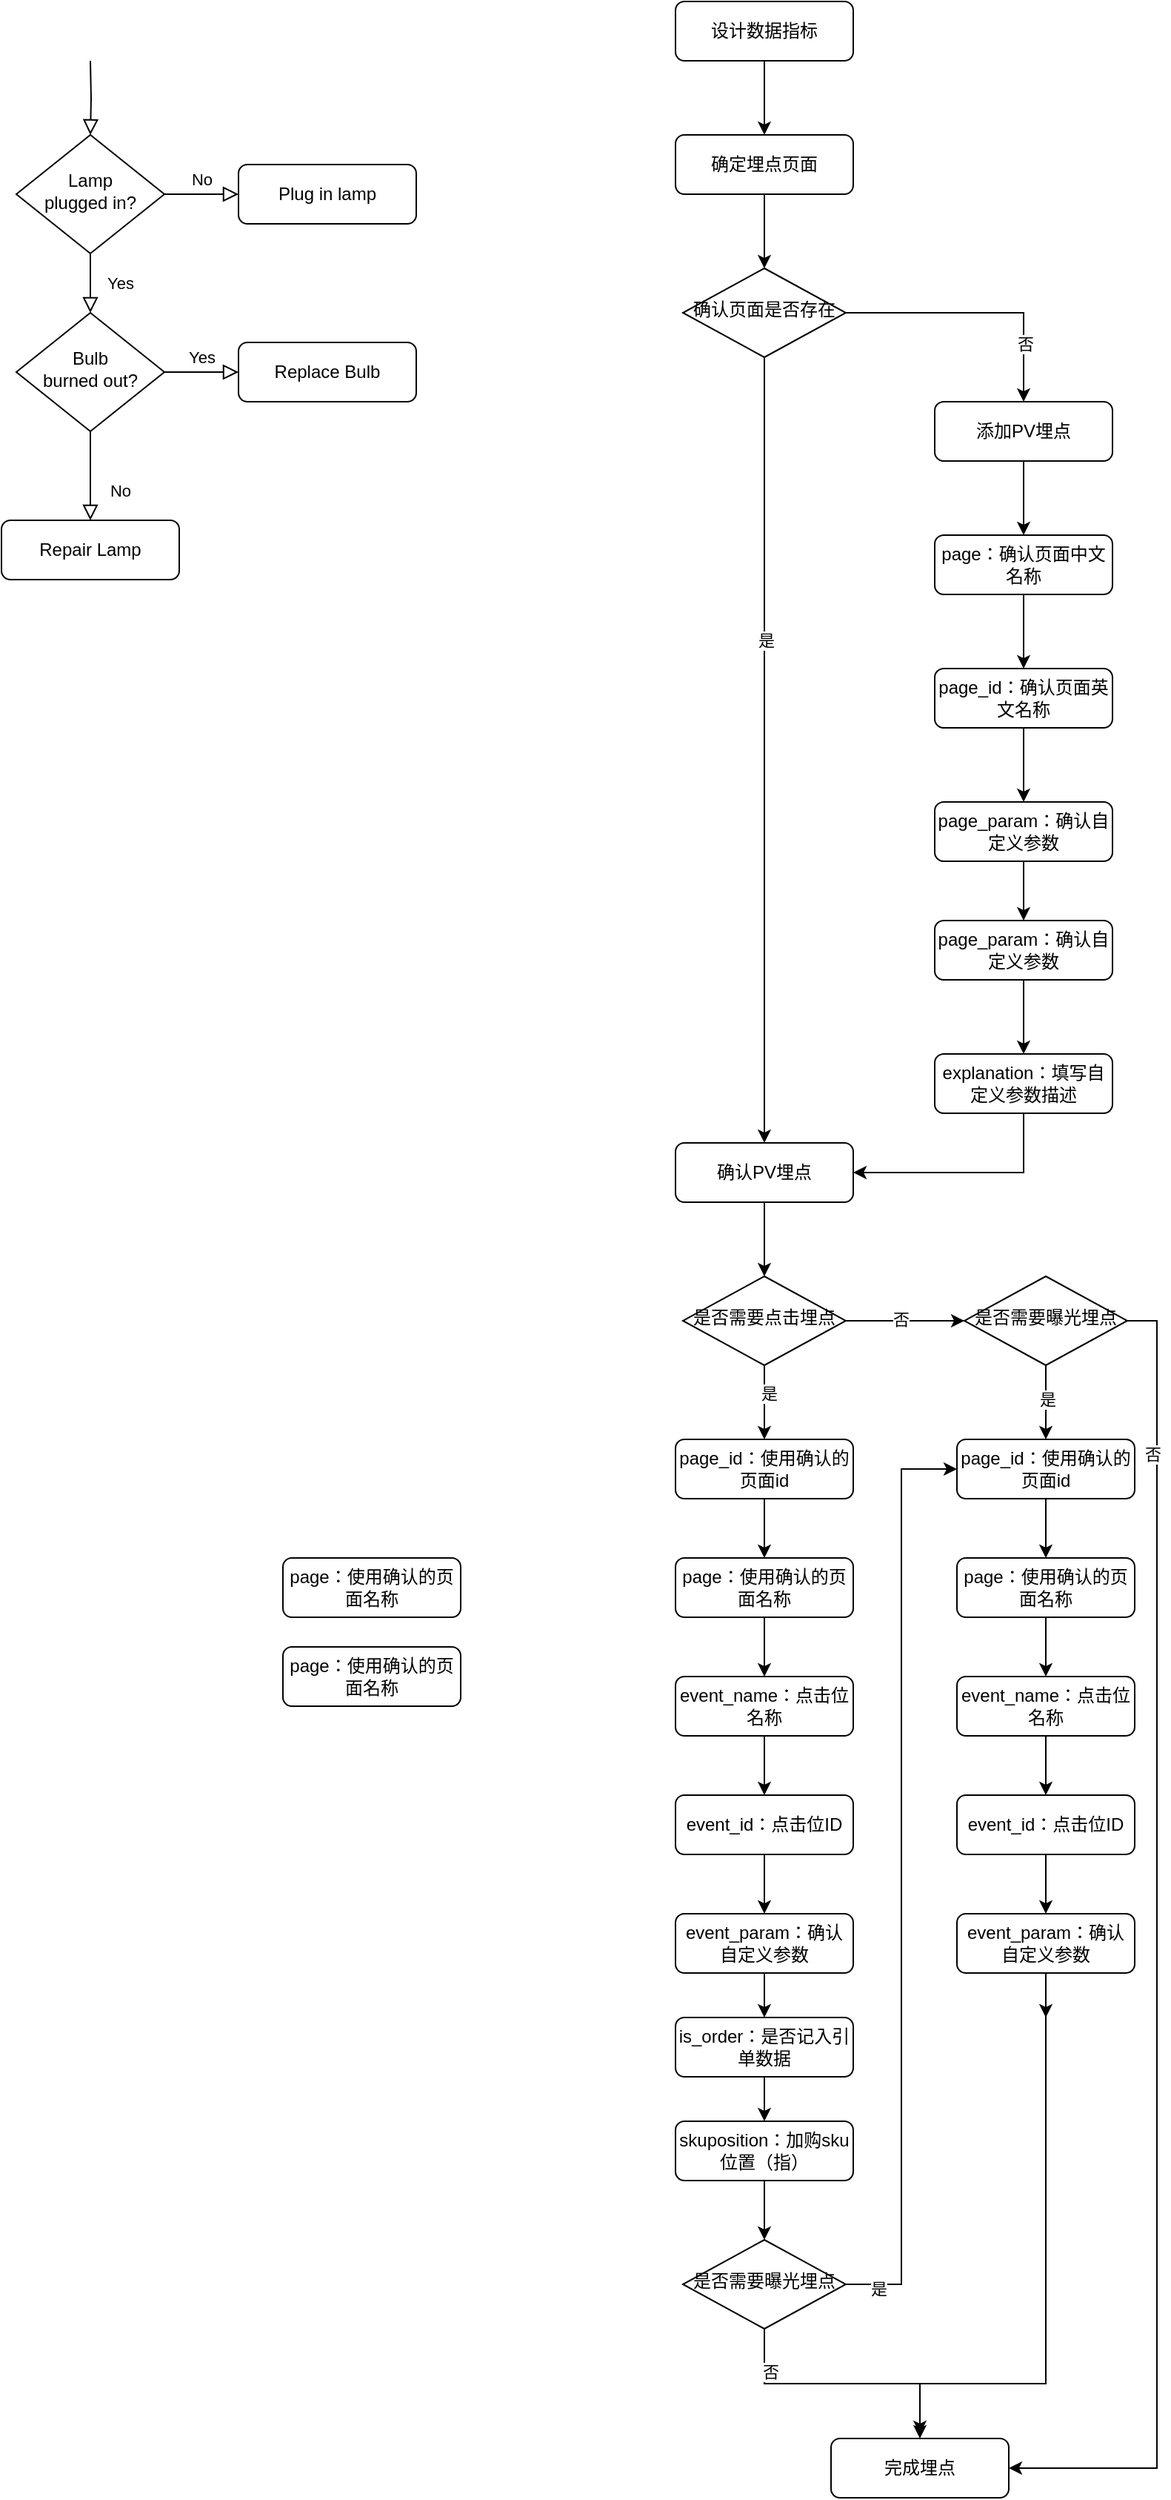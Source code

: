 <mxfile version="15.4.0" type="github">
  <diagram id="C5RBs43oDa-KdzZeNtuy" name="Page-1">
    <mxGraphModel dx="2066" dy="1154" grid="1" gridSize="10" guides="1" tooltips="1" connect="1" arrows="1" fold="1" page="1" pageScale="1" pageWidth="827" pageHeight="1169" math="0" shadow="0">
      <root>
        <mxCell id="WIyWlLk6GJQsqaUBKTNV-0" />
        <mxCell id="WIyWlLk6GJQsqaUBKTNV-1" parent="WIyWlLk6GJQsqaUBKTNV-0" />
        <mxCell id="WIyWlLk6GJQsqaUBKTNV-2" value="" style="rounded=0;html=1;jettySize=auto;orthogonalLoop=1;fontSize=11;endArrow=block;endFill=0;endSize=8;strokeWidth=1;shadow=0;labelBackgroundColor=none;edgeStyle=orthogonalEdgeStyle;" parent="WIyWlLk6GJQsqaUBKTNV-1" target="WIyWlLk6GJQsqaUBKTNV-6" edge="1">
          <mxGeometry relative="1" as="geometry">
            <mxPoint x="360" y="110" as="sourcePoint" />
          </mxGeometry>
        </mxCell>
        <mxCell id="WIyWlLk6GJQsqaUBKTNV-4" value="Yes" style="rounded=0;html=1;jettySize=auto;orthogonalLoop=1;fontSize=11;endArrow=block;endFill=0;endSize=8;strokeWidth=1;shadow=0;labelBackgroundColor=none;edgeStyle=orthogonalEdgeStyle;" parent="WIyWlLk6GJQsqaUBKTNV-1" source="WIyWlLk6GJQsqaUBKTNV-6" target="WIyWlLk6GJQsqaUBKTNV-10" edge="1">
          <mxGeometry y="20" relative="1" as="geometry">
            <mxPoint as="offset" />
          </mxGeometry>
        </mxCell>
        <mxCell id="WIyWlLk6GJQsqaUBKTNV-5" value="No" style="edgeStyle=orthogonalEdgeStyle;rounded=0;html=1;jettySize=auto;orthogonalLoop=1;fontSize=11;endArrow=block;endFill=0;endSize=8;strokeWidth=1;shadow=0;labelBackgroundColor=none;" parent="WIyWlLk6GJQsqaUBKTNV-1" source="WIyWlLk6GJQsqaUBKTNV-6" target="WIyWlLk6GJQsqaUBKTNV-7" edge="1">
          <mxGeometry y="10" relative="1" as="geometry">
            <mxPoint as="offset" />
          </mxGeometry>
        </mxCell>
        <mxCell id="WIyWlLk6GJQsqaUBKTNV-6" value="Lamp&lt;br&gt;plugged in?" style="rhombus;whiteSpace=wrap;html=1;shadow=0;fontFamily=Helvetica;fontSize=12;align=center;strokeWidth=1;spacing=6;spacingTop=-4;" parent="WIyWlLk6GJQsqaUBKTNV-1" vertex="1">
          <mxGeometry x="310" y="160" width="100" height="80" as="geometry" />
        </mxCell>
        <mxCell id="WIyWlLk6GJQsqaUBKTNV-7" value="Plug in lamp" style="rounded=1;whiteSpace=wrap;html=1;fontSize=12;glass=0;strokeWidth=1;shadow=0;" parent="WIyWlLk6GJQsqaUBKTNV-1" vertex="1">
          <mxGeometry x="460" y="180" width="120" height="40" as="geometry" />
        </mxCell>
        <mxCell id="WIyWlLk6GJQsqaUBKTNV-8" value="No" style="rounded=0;html=1;jettySize=auto;orthogonalLoop=1;fontSize=11;endArrow=block;endFill=0;endSize=8;strokeWidth=1;shadow=0;labelBackgroundColor=none;edgeStyle=orthogonalEdgeStyle;" parent="WIyWlLk6GJQsqaUBKTNV-1" source="WIyWlLk6GJQsqaUBKTNV-10" target="WIyWlLk6GJQsqaUBKTNV-11" edge="1">
          <mxGeometry x="0.333" y="20" relative="1" as="geometry">
            <mxPoint as="offset" />
          </mxGeometry>
        </mxCell>
        <mxCell id="WIyWlLk6GJQsqaUBKTNV-9" value="Yes" style="edgeStyle=orthogonalEdgeStyle;rounded=0;html=1;jettySize=auto;orthogonalLoop=1;fontSize=11;endArrow=block;endFill=0;endSize=8;strokeWidth=1;shadow=0;labelBackgroundColor=none;" parent="WIyWlLk6GJQsqaUBKTNV-1" source="WIyWlLk6GJQsqaUBKTNV-10" target="WIyWlLk6GJQsqaUBKTNV-12" edge="1">
          <mxGeometry y="10" relative="1" as="geometry">
            <mxPoint as="offset" />
          </mxGeometry>
        </mxCell>
        <mxCell id="WIyWlLk6GJQsqaUBKTNV-10" value="Bulb&lt;br&gt;burned out?" style="rhombus;whiteSpace=wrap;html=1;shadow=0;fontFamily=Helvetica;fontSize=12;align=center;strokeWidth=1;spacing=6;spacingTop=-4;" parent="WIyWlLk6GJQsqaUBKTNV-1" vertex="1">
          <mxGeometry x="310" y="280" width="100" height="80" as="geometry" />
        </mxCell>
        <mxCell id="WIyWlLk6GJQsqaUBKTNV-11" value="Repair Lamp" style="rounded=1;whiteSpace=wrap;html=1;fontSize=12;glass=0;strokeWidth=1;shadow=0;" parent="WIyWlLk6GJQsqaUBKTNV-1" vertex="1">
          <mxGeometry x="300" y="420" width="120" height="40" as="geometry" />
        </mxCell>
        <mxCell id="WIyWlLk6GJQsqaUBKTNV-12" value="Replace Bulb" style="rounded=1;whiteSpace=wrap;html=1;fontSize=12;glass=0;strokeWidth=1;shadow=0;" parent="WIyWlLk6GJQsqaUBKTNV-1" vertex="1">
          <mxGeometry x="460" y="300" width="120" height="40" as="geometry" />
        </mxCell>
        <mxCell id="Ehcnpz0QYgViYkUAv1cR-3" value="" style="edgeStyle=orthogonalEdgeStyle;rounded=0;orthogonalLoop=1;jettySize=auto;html=1;" edge="1" parent="WIyWlLk6GJQsqaUBKTNV-1" source="Ehcnpz0QYgViYkUAv1cR-0" target="Ehcnpz0QYgViYkUAv1cR-1">
          <mxGeometry relative="1" as="geometry" />
        </mxCell>
        <mxCell id="Ehcnpz0QYgViYkUAv1cR-0" value="设计数据指标" style="rounded=1;whiteSpace=wrap;html=1;fontSize=12;glass=0;strokeWidth=1;shadow=0;" vertex="1" parent="WIyWlLk6GJQsqaUBKTNV-1">
          <mxGeometry x="755" y="70" width="120" height="40" as="geometry" />
        </mxCell>
        <mxCell id="Ehcnpz0QYgViYkUAv1cR-4" value="" style="edgeStyle=orthogonalEdgeStyle;rounded=0;orthogonalLoop=1;jettySize=auto;html=1;" edge="1" parent="WIyWlLk6GJQsqaUBKTNV-1" source="Ehcnpz0QYgViYkUAv1cR-1" target="Ehcnpz0QYgViYkUAv1cR-2">
          <mxGeometry relative="1" as="geometry" />
        </mxCell>
        <mxCell id="Ehcnpz0QYgViYkUAv1cR-1" value="确定埋点页面" style="rounded=1;whiteSpace=wrap;html=1;fontSize=12;glass=0;strokeWidth=1;shadow=0;" vertex="1" parent="WIyWlLk6GJQsqaUBKTNV-1">
          <mxGeometry x="755" y="160" width="120" height="40" as="geometry" />
        </mxCell>
        <mxCell id="Ehcnpz0QYgViYkUAv1cR-7" style="edgeStyle=orthogonalEdgeStyle;rounded=0;orthogonalLoop=1;jettySize=auto;html=1;entryX=0.5;entryY=0;entryDx=0;entryDy=0;" edge="1" parent="WIyWlLk6GJQsqaUBKTNV-1" source="Ehcnpz0QYgViYkUAv1cR-2" target="Ehcnpz0QYgViYkUAv1cR-5">
          <mxGeometry relative="1" as="geometry" />
        </mxCell>
        <mxCell id="Ehcnpz0QYgViYkUAv1cR-9" value="是" style="edgeLabel;html=1;align=center;verticalAlign=middle;resizable=0;points=[];" vertex="1" connectable="0" parent="Ehcnpz0QYgViYkUAv1cR-7">
          <mxGeometry x="-0.28" y="1" relative="1" as="geometry">
            <mxPoint as="offset" />
          </mxGeometry>
        </mxCell>
        <mxCell id="Ehcnpz0QYgViYkUAv1cR-8" style="edgeStyle=orthogonalEdgeStyle;rounded=0;orthogonalLoop=1;jettySize=auto;html=1;entryX=0.5;entryY=0;entryDx=0;entryDy=0;" edge="1" parent="WIyWlLk6GJQsqaUBKTNV-1" source="Ehcnpz0QYgViYkUAv1cR-2" target="Ehcnpz0QYgViYkUAv1cR-6">
          <mxGeometry relative="1" as="geometry" />
        </mxCell>
        <mxCell id="Ehcnpz0QYgViYkUAv1cR-10" value="否" style="edgeLabel;html=1;align=center;verticalAlign=middle;resizable=0;points=[];" vertex="1" connectable="0" parent="Ehcnpz0QYgViYkUAv1cR-8">
          <mxGeometry x="0.56" y="1" relative="1" as="geometry">
            <mxPoint as="offset" />
          </mxGeometry>
        </mxCell>
        <mxCell id="Ehcnpz0QYgViYkUAv1cR-2" value="确认页面是否存在" style="rhombus;whiteSpace=wrap;html=1;shadow=0;fontFamily=Helvetica;fontSize=12;align=center;strokeWidth=1;spacing=6;spacingTop=-4;" vertex="1" parent="WIyWlLk6GJQsqaUBKTNV-1">
          <mxGeometry x="760" y="250" width="110" height="60" as="geometry" />
        </mxCell>
        <mxCell id="Ehcnpz0QYgViYkUAv1cR-27" style="edgeStyle=orthogonalEdgeStyle;rounded=0;orthogonalLoop=1;jettySize=auto;html=1;entryX=0.5;entryY=0;entryDx=0;entryDy=0;" edge="1" parent="WIyWlLk6GJQsqaUBKTNV-1" source="Ehcnpz0QYgViYkUAv1cR-5" target="Ehcnpz0QYgViYkUAv1cR-25">
          <mxGeometry relative="1" as="geometry" />
        </mxCell>
        <mxCell id="Ehcnpz0QYgViYkUAv1cR-5" value="确认PV埋点" style="rounded=1;whiteSpace=wrap;html=1;" vertex="1" parent="WIyWlLk6GJQsqaUBKTNV-1">
          <mxGeometry x="755" y="840" width="120" height="40" as="geometry" />
        </mxCell>
        <mxCell id="Ehcnpz0QYgViYkUAv1cR-12" value="" style="edgeStyle=orthogonalEdgeStyle;rounded=0;orthogonalLoop=1;jettySize=auto;html=1;" edge="1" parent="WIyWlLk6GJQsqaUBKTNV-1" source="Ehcnpz0QYgViYkUAv1cR-6" target="Ehcnpz0QYgViYkUAv1cR-11">
          <mxGeometry relative="1" as="geometry" />
        </mxCell>
        <mxCell id="Ehcnpz0QYgViYkUAv1cR-6" value="添加PV埋点" style="rounded=1;whiteSpace=wrap;html=1;" vertex="1" parent="WIyWlLk6GJQsqaUBKTNV-1">
          <mxGeometry x="930" y="340" width="120" height="40" as="geometry" />
        </mxCell>
        <mxCell id="Ehcnpz0QYgViYkUAv1cR-14" value="" style="edgeStyle=orthogonalEdgeStyle;rounded=0;orthogonalLoop=1;jettySize=auto;html=1;" edge="1" parent="WIyWlLk6GJQsqaUBKTNV-1" source="Ehcnpz0QYgViYkUAv1cR-11" target="Ehcnpz0QYgViYkUAv1cR-13">
          <mxGeometry relative="1" as="geometry" />
        </mxCell>
        <mxCell id="Ehcnpz0QYgViYkUAv1cR-11" value="page：确认页面中文名称" style="rounded=1;whiteSpace=wrap;html=1;" vertex="1" parent="WIyWlLk6GJQsqaUBKTNV-1">
          <mxGeometry x="930" y="430" width="120" height="40" as="geometry" />
        </mxCell>
        <mxCell id="Ehcnpz0QYgViYkUAv1cR-16" value="" style="edgeStyle=orthogonalEdgeStyle;rounded=0;orthogonalLoop=1;jettySize=auto;html=1;" edge="1" parent="WIyWlLk6GJQsqaUBKTNV-1" source="Ehcnpz0QYgViYkUAv1cR-13" target="Ehcnpz0QYgViYkUAv1cR-15">
          <mxGeometry relative="1" as="geometry" />
        </mxCell>
        <mxCell id="Ehcnpz0QYgViYkUAv1cR-13" value="page_id：确认页面英文名称" style="rounded=1;whiteSpace=wrap;html=1;" vertex="1" parent="WIyWlLk6GJQsqaUBKTNV-1">
          <mxGeometry x="930" y="520" width="120" height="40" as="geometry" />
        </mxCell>
        <mxCell id="Ehcnpz0QYgViYkUAv1cR-21" value="" style="edgeStyle=orthogonalEdgeStyle;rounded=0;orthogonalLoop=1;jettySize=auto;html=1;" edge="1" parent="WIyWlLk6GJQsqaUBKTNV-1" source="Ehcnpz0QYgViYkUAv1cR-15" target="Ehcnpz0QYgViYkUAv1cR-18">
          <mxGeometry relative="1" as="geometry" />
        </mxCell>
        <mxCell id="Ehcnpz0QYgViYkUAv1cR-15" value="page_param：确认自定义参数" style="rounded=1;whiteSpace=wrap;html=1;" vertex="1" parent="WIyWlLk6GJQsqaUBKTNV-1">
          <mxGeometry x="930" y="610" width="120" height="40" as="geometry" />
        </mxCell>
        <mxCell id="Ehcnpz0QYgViYkUAv1cR-23" value="" style="edgeStyle=orthogonalEdgeStyle;rounded=0;orthogonalLoop=1;jettySize=auto;html=1;" edge="1" parent="WIyWlLk6GJQsqaUBKTNV-1" source="Ehcnpz0QYgViYkUAv1cR-18" target="Ehcnpz0QYgViYkUAv1cR-22">
          <mxGeometry relative="1" as="geometry" />
        </mxCell>
        <mxCell id="Ehcnpz0QYgViYkUAv1cR-18" value="page_param：确认自定义参数" style="rounded=1;whiteSpace=wrap;html=1;" vertex="1" parent="WIyWlLk6GJQsqaUBKTNV-1">
          <mxGeometry x="930" y="690" width="120" height="40" as="geometry" />
        </mxCell>
        <mxCell id="Ehcnpz0QYgViYkUAv1cR-24" style="edgeStyle=orthogonalEdgeStyle;rounded=0;orthogonalLoop=1;jettySize=auto;html=1;entryX=1;entryY=0.5;entryDx=0;entryDy=0;exitX=0.5;exitY=1;exitDx=0;exitDy=0;" edge="1" parent="WIyWlLk6GJQsqaUBKTNV-1" source="Ehcnpz0QYgViYkUAv1cR-22" target="Ehcnpz0QYgViYkUAv1cR-5">
          <mxGeometry relative="1" as="geometry" />
        </mxCell>
        <mxCell id="Ehcnpz0QYgViYkUAv1cR-22" value="&lt;span style=&quot;text-align: left&quot;&gt;explanation&lt;/span&gt;：填写自定义参数描述" style="rounded=1;whiteSpace=wrap;html=1;" vertex="1" parent="WIyWlLk6GJQsqaUBKTNV-1">
          <mxGeometry x="930" y="780" width="120" height="40" as="geometry" />
        </mxCell>
        <mxCell id="Ehcnpz0QYgViYkUAv1cR-31" style="edgeStyle=orthogonalEdgeStyle;rounded=0;orthogonalLoop=1;jettySize=auto;html=1;" edge="1" parent="WIyWlLk6GJQsqaUBKTNV-1" source="Ehcnpz0QYgViYkUAv1cR-25" target="Ehcnpz0QYgViYkUAv1cR-30">
          <mxGeometry relative="1" as="geometry" />
        </mxCell>
        <mxCell id="Ehcnpz0QYgViYkUAv1cR-34" value="否" style="edgeLabel;html=1;align=center;verticalAlign=middle;resizable=0;points=[];" vertex="1" connectable="0" parent="Ehcnpz0QYgViYkUAv1cR-31">
          <mxGeometry x="-0.075" y="1" relative="1" as="geometry">
            <mxPoint as="offset" />
          </mxGeometry>
        </mxCell>
        <mxCell id="Ehcnpz0QYgViYkUAv1cR-32" style="edgeStyle=orthogonalEdgeStyle;rounded=0;orthogonalLoop=1;jettySize=auto;html=1;entryX=0.5;entryY=0;entryDx=0;entryDy=0;" edge="1" parent="WIyWlLk6GJQsqaUBKTNV-1" source="Ehcnpz0QYgViYkUAv1cR-25" target="Ehcnpz0QYgViYkUAv1cR-29">
          <mxGeometry relative="1" as="geometry" />
        </mxCell>
        <mxCell id="Ehcnpz0QYgViYkUAv1cR-33" value="是" style="edgeLabel;html=1;align=center;verticalAlign=middle;resizable=0;points=[];" vertex="1" connectable="0" parent="Ehcnpz0QYgViYkUAv1cR-32">
          <mxGeometry x="-0.24" y="3" relative="1" as="geometry">
            <mxPoint as="offset" />
          </mxGeometry>
        </mxCell>
        <mxCell id="Ehcnpz0QYgViYkUAv1cR-25" value="是否需要点击埋点" style="rhombus;whiteSpace=wrap;html=1;shadow=0;fontFamily=Helvetica;fontSize=12;align=center;strokeWidth=1;spacing=6;spacingTop=-4;" vertex="1" parent="WIyWlLk6GJQsqaUBKTNV-1">
          <mxGeometry x="760" y="930" width="110" height="60" as="geometry" />
        </mxCell>
        <mxCell id="Ehcnpz0QYgViYkUAv1cR-37" value="" style="edgeStyle=orthogonalEdgeStyle;rounded=0;orthogonalLoop=1;jettySize=auto;html=1;" edge="1" parent="WIyWlLk6GJQsqaUBKTNV-1" source="Ehcnpz0QYgViYkUAv1cR-29" target="Ehcnpz0QYgViYkUAv1cR-36">
          <mxGeometry relative="1" as="geometry" />
        </mxCell>
        <mxCell id="Ehcnpz0QYgViYkUAv1cR-29" value="page_id：使用确认的页面id" style="rounded=1;whiteSpace=wrap;html=1;" vertex="1" parent="WIyWlLk6GJQsqaUBKTNV-1">
          <mxGeometry x="755" y="1040" width="120" height="40" as="geometry" />
        </mxCell>
        <mxCell id="Ehcnpz0QYgViYkUAv1cR-68" value="" style="edgeStyle=orthogonalEdgeStyle;rounded=0;orthogonalLoop=1;jettySize=auto;html=1;" edge="1" parent="WIyWlLk6GJQsqaUBKTNV-1" source="Ehcnpz0QYgViYkUAv1cR-30" target="Ehcnpz0QYgViYkUAv1cR-56">
          <mxGeometry relative="1" as="geometry" />
        </mxCell>
        <mxCell id="Ehcnpz0QYgViYkUAv1cR-73" value="是" style="edgeLabel;html=1;align=center;verticalAlign=middle;resizable=0;points=[];" vertex="1" connectable="0" parent="Ehcnpz0QYgViYkUAv1cR-68">
          <mxGeometry x="-0.08" y="1" relative="1" as="geometry">
            <mxPoint as="offset" />
          </mxGeometry>
        </mxCell>
        <mxCell id="Ehcnpz0QYgViYkUAv1cR-72" style="edgeStyle=orthogonalEdgeStyle;rounded=0;orthogonalLoop=1;jettySize=auto;html=1;entryX=1;entryY=0.5;entryDx=0;entryDy=0;exitX=1;exitY=0.5;exitDx=0;exitDy=0;" edge="1" parent="WIyWlLk6GJQsqaUBKTNV-1" source="Ehcnpz0QYgViYkUAv1cR-30" target="Ehcnpz0QYgViYkUAv1cR-35">
          <mxGeometry relative="1" as="geometry" />
        </mxCell>
        <mxCell id="Ehcnpz0QYgViYkUAv1cR-74" value="否" style="edgeLabel;html=1;align=center;verticalAlign=middle;resizable=0;points=[];" vertex="1" connectable="0" parent="Ehcnpz0QYgViYkUAv1cR-72">
          <mxGeometry x="-0.754" y="-3" relative="1" as="geometry">
            <mxPoint as="offset" />
          </mxGeometry>
        </mxCell>
        <mxCell id="Ehcnpz0QYgViYkUAv1cR-30" value="是否需要曝光埋点" style="rhombus;whiteSpace=wrap;html=1;shadow=0;fontFamily=Helvetica;fontSize=12;align=center;strokeWidth=1;spacing=6;spacingTop=-4;" vertex="1" parent="WIyWlLk6GJQsqaUBKTNV-1">
          <mxGeometry x="950" y="930" width="110" height="60" as="geometry" />
        </mxCell>
        <mxCell id="Ehcnpz0QYgViYkUAv1cR-35" value="完成埋点" style="rounded=1;whiteSpace=wrap;html=1;" vertex="1" parent="WIyWlLk6GJQsqaUBKTNV-1">
          <mxGeometry x="860" y="1714" width="120" height="40" as="geometry" />
        </mxCell>
        <mxCell id="Ehcnpz0QYgViYkUAv1cR-41" value="" style="edgeStyle=orthogonalEdgeStyle;rounded=0;orthogonalLoop=1;jettySize=auto;html=1;" edge="1" parent="WIyWlLk6GJQsqaUBKTNV-1" source="Ehcnpz0QYgViYkUAv1cR-36" target="Ehcnpz0QYgViYkUAv1cR-40">
          <mxGeometry relative="1" as="geometry" />
        </mxCell>
        <mxCell id="Ehcnpz0QYgViYkUAv1cR-36" value="page：使用确认的页面名称" style="rounded=1;whiteSpace=wrap;html=1;" vertex="1" parent="WIyWlLk6GJQsqaUBKTNV-1">
          <mxGeometry x="755" y="1120" width="120" height="40" as="geometry" />
        </mxCell>
        <mxCell id="Ehcnpz0QYgViYkUAv1cR-38" value="page：使用确认的页面名称" style="rounded=1;whiteSpace=wrap;html=1;" vertex="1" parent="WIyWlLk6GJQsqaUBKTNV-1">
          <mxGeometry x="490" y="1120" width="120" height="40" as="geometry" />
        </mxCell>
        <mxCell id="Ehcnpz0QYgViYkUAv1cR-39" value="page：使用确认的页面名称" style="rounded=1;whiteSpace=wrap;html=1;" vertex="1" parent="WIyWlLk6GJQsqaUBKTNV-1">
          <mxGeometry x="490" y="1180" width="120" height="40" as="geometry" />
        </mxCell>
        <mxCell id="Ehcnpz0QYgViYkUAv1cR-43" value="" style="edgeStyle=orthogonalEdgeStyle;rounded=0;orthogonalLoop=1;jettySize=auto;html=1;" edge="1" parent="WIyWlLk6GJQsqaUBKTNV-1" source="Ehcnpz0QYgViYkUAv1cR-40" target="Ehcnpz0QYgViYkUAv1cR-42">
          <mxGeometry relative="1" as="geometry" />
        </mxCell>
        <mxCell id="Ehcnpz0QYgViYkUAv1cR-40" value="event_name：点击位名称" style="rounded=1;whiteSpace=wrap;html=1;" vertex="1" parent="WIyWlLk6GJQsqaUBKTNV-1">
          <mxGeometry x="755" y="1200" width="120" height="40" as="geometry" />
        </mxCell>
        <mxCell id="Ehcnpz0QYgViYkUAv1cR-45" value="" style="edgeStyle=orthogonalEdgeStyle;rounded=0;orthogonalLoop=1;jettySize=auto;html=1;" edge="1" parent="WIyWlLk6GJQsqaUBKTNV-1" source="Ehcnpz0QYgViYkUAv1cR-42">
          <mxGeometry relative="1" as="geometry">
            <mxPoint x="815" y="1360" as="targetPoint" />
          </mxGeometry>
        </mxCell>
        <mxCell id="Ehcnpz0QYgViYkUAv1cR-42" value="event_id：点击位ID" style="rounded=1;whiteSpace=wrap;html=1;" vertex="1" parent="WIyWlLk6GJQsqaUBKTNV-1">
          <mxGeometry x="755" y="1280" width="120" height="40" as="geometry" />
        </mxCell>
        <mxCell id="Ehcnpz0QYgViYkUAv1cR-50" value="" style="edgeStyle=orthogonalEdgeStyle;rounded=0;orthogonalLoop=1;jettySize=auto;html=1;" edge="1" parent="WIyWlLk6GJQsqaUBKTNV-1" source="Ehcnpz0QYgViYkUAv1cR-51" target="Ehcnpz0QYgViYkUAv1cR-52">
          <mxGeometry relative="1" as="geometry" />
        </mxCell>
        <mxCell id="Ehcnpz0QYgViYkUAv1cR-51" value="is_order：是否记入引单数据" style="rounded=1;whiteSpace=wrap;html=1;" vertex="1" parent="WIyWlLk6GJQsqaUBKTNV-1">
          <mxGeometry x="755" y="1430" width="120" height="40" as="geometry" />
        </mxCell>
        <mxCell id="Ehcnpz0QYgViYkUAv1cR-76" value="" style="edgeStyle=orthogonalEdgeStyle;rounded=0;orthogonalLoop=1;jettySize=auto;html=1;" edge="1" parent="WIyWlLk6GJQsqaUBKTNV-1" source="Ehcnpz0QYgViYkUAv1cR-52" target="Ehcnpz0QYgViYkUAv1cR-75">
          <mxGeometry relative="1" as="geometry" />
        </mxCell>
        <mxCell id="Ehcnpz0QYgViYkUAv1cR-52" value="skuposition：加购sku位置（指）" style="rounded=1;whiteSpace=wrap;html=1;" vertex="1" parent="WIyWlLk6GJQsqaUBKTNV-1">
          <mxGeometry x="755" y="1500" width="120" height="40" as="geometry" />
        </mxCell>
        <mxCell id="Ehcnpz0QYgViYkUAv1cR-54" value="" style="edgeStyle=orthogonalEdgeStyle;rounded=0;orthogonalLoop=1;jettySize=auto;html=1;" edge="1" parent="WIyWlLk6GJQsqaUBKTNV-1" source="Ehcnpz0QYgViYkUAv1cR-53" target="Ehcnpz0QYgViYkUAv1cR-51">
          <mxGeometry relative="1" as="geometry" />
        </mxCell>
        <mxCell id="Ehcnpz0QYgViYkUAv1cR-53" value="event_param：确认自定义参数" style="rounded=1;whiteSpace=wrap;html=1;" vertex="1" parent="WIyWlLk6GJQsqaUBKTNV-1">
          <mxGeometry x="755" y="1360" width="120" height="40" as="geometry" />
        </mxCell>
        <mxCell id="Ehcnpz0QYgViYkUAv1cR-55" value="" style="edgeStyle=orthogonalEdgeStyle;rounded=0;orthogonalLoop=1;jettySize=auto;html=1;" edge="1" parent="WIyWlLk6GJQsqaUBKTNV-1" source="Ehcnpz0QYgViYkUAv1cR-56" target="Ehcnpz0QYgViYkUAv1cR-58">
          <mxGeometry relative="1" as="geometry" />
        </mxCell>
        <mxCell id="Ehcnpz0QYgViYkUAv1cR-56" value="page_id：使用确认的页面id" style="rounded=1;whiteSpace=wrap;html=1;" vertex="1" parent="WIyWlLk6GJQsqaUBKTNV-1">
          <mxGeometry x="945" y="1040" width="120" height="40" as="geometry" />
        </mxCell>
        <mxCell id="Ehcnpz0QYgViYkUAv1cR-57" value="" style="edgeStyle=orthogonalEdgeStyle;rounded=0;orthogonalLoop=1;jettySize=auto;html=1;" edge="1" parent="WIyWlLk6GJQsqaUBKTNV-1" source="Ehcnpz0QYgViYkUAv1cR-58" target="Ehcnpz0QYgViYkUAv1cR-60">
          <mxGeometry relative="1" as="geometry" />
        </mxCell>
        <mxCell id="Ehcnpz0QYgViYkUAv1cR-58" value="page：使用确认的页面名称" style="rounded=1;whiteSpace=wrap;html=1;" vertex="1" parent="WIyWlLk6GJQsqaUBKTNV-1">
          <mxGeometry x="945" y="1120" width="120" height="40" as="geometry" />
        </mxCell>
        <mxCell id="Ehcnpz0QYgViYkUAv1cR-59" value="" style="edgeStyle=orthogonalEdgeStyle;rounded=0;orthogonalLoop=1;jettySize=auto;html=1;" edge="1" parent="WIyWlLk6GJQsqaUBKTNV-1" source="Ehcnpz0QYgViYkUAv1cR-60" target="Ehcnpz0QYgViYkUAv1cR-62">
          <mxGeometry relative="1" as="geometry" />
        </mxCell>
        <mxCell id="Ehcnpz0QYgViYkUAv1cR-60" value="event_name：点击位名称" style="rounded=1;whiteSpace=wrap;html=1;" vertex="1" parent="WIyWlLk6GJQsqaUBKTNV-1">
          <mxGeometry x="945" y="1200" width="120" height="40" as="geometry" />
        </mxCell>
        <mxCell id="Ehcnpz0QYgViYkUAv1cR-61" value="" style="edgeStyle=orthogonalEdgeStyle;rounded=0;orthogonalLoop=1;jettySize=auto;html=1;" edge="1" parent="WIyWlLk6GJQsqaUBKTNV-1" source="Ehcnpz0QYgViYkUAv1cR-62">
          <mxGeometry relative="1" as="geometry">
            <mxPoint x="1005" y="1360" as="targetPoint" />
          </mxGeometry>
        </mxCell>
        <mxCell id="Ehcnpz0QYgViYkUAv1cR-62" value="event_id：点击位ID" style="rounded=1;whiteSpace=wrap;html=1;" vertex="1" parent="WIyWlLk6GJQsqaUBKTNV-1">
          <mxGeometry x="945" y="1280" width="120" height="40" as="geometry" />
        </mxCell>
        <mxCell id="Ehcnpz0QYgViYkUAv1cR-66" value="" style="edgeStyle=orthogonalEdgeStyle;rounded=0;orthogonalLoop=1;jettySize=auto;html=1;" edge="1" parent="WIyWlLk6GJQsqaUBKTNV-1" source="Ehcnpz0QYgViYkUAv1cR-67">
          <mxGeometry relative="1" as="geometry">
            <mxPoint x="1005" y="1430" as="targetPoint" />
          </mxGeometry>
        </mxCell>
        <mxCell id="Ehcnpz0QYgViYkUAv1cR-81" style="edgeStyle=orthogonalEdgeStyle;rounded=0;orthogonalLoop=1;jettySize=auto;html=1;entryX=0.5;entryY=0;entryDx=0;entryDy=0;" edge="1" parent="WIyWlLk6GJQsqaUBKTNV-1">
          <mxGeometry relative="1" as="geometry">
            <mxPoint x="1005" y="1397" as="sourcePoint" />
            <mxPoint x="920" y="1711" as="targetPoint" />
            <Array as="points">
              <mxPoint x="1005" y="1677" />
              <mxPoint x="920" y="1677" />
            </Array>
          </mxGeometry>
        </mxCell>
        <mxCell id="Ehcnpz0QYgViYkUAv1cR-67" value="event_param：确认自定义参数" style="rounded=1;whiteSpace=wrap;html=1;" vertex="1" parent="WIyWlLk6GJQsqaUBKTNV-1">
          <mxGeometry x="945" y="1360" width="120" height="40" as="geometry" />
        </mxCell>
        <mxCell id="Ehcnpz0QYgViYkUAv1cR-77" style="edgeStyle=orthogonalEdgeStyle;rounded=0;orthogonalLoop=1;jettySize=auto;html=1;entryX=0;entryY=0.5;entryDx=0;entryDy=0;" edge="1" parent="WIyWlLk6GJQsqaUBKTNV-1" source="Ehcnpz0QYgViYkUAv1cR-75" target="Ehcnpz0QYgViYkUAv1cR-56">
          <mxGeometry relative="1" as="geometry" />
        </mxCell>
        <mxCell id="Ehcnpz0QYgViYkUAv1cR-80" value="是" style="edgeLabel;html=1;align=center;verticalAlign=middle;resizable=0;points=[];" vertex="1" connectable="0" parent="Ehcnpz0QYgViYkUAv1cR-77">
          <mxGeometry x="-0.93" y="-3" relative="1" as="geometry">
            <mxPoint as="offset" />
          </mxGeometry>
        </mxCell>
        <mxCell id="Ehcnpz0QYgViYkUAv1cR-78" style="edgeStyle=orthogonalEdgeStyle;rounded=0;orthogonalLoop=1;jettySize=auto;html=1;entryX=0.5;entryY=0;entryDx=0;entryDy=0;" edge="1" parent="WIyWlLk6GJQsqaUBKTNV-1" source="Ehcnpz0QYgViYkUAv1cR-75" target="Ehcnpz0QYgViYkUAv1cR-35">
          <mxGeometry relative="1" as="geometry" />
        </mxCell>
        <mxCell id="Ehcnpz0QYgViYkUAv1cR-79" value="否" style="edgeLabel;html=1;align=center;verticalAlign=middle;resizable=0;points=[];" vertex="1" connectable="0" parent="Ehcnpz0QYgViYkUAv1cR-78">
          <mxGeometry x="-0.675" y="4" relative="1" as="geometry">
            <mxPoint as="offset" />
          </mxGeometry>
        </mxCell>
        <mxCell id="Ehcnpz0QYgViYkUAv1cR-75" value="是否需要曝光埋点" style="rhombus;whiteSpace=wrap;html=1;shadow=0;fontFamily=Helvetica;fontSize=12;align=center;strokeWidth=1;spacing=6;spacingTop=-4;" vertex="1" parent="WIyWlLk6GJQsqaUBKTNV-1">
          <mxGeometry x="760" y="1580" width="110" height="60" as="geometry" />
        </mxCell>
      </root>
    </mxGraphModel>
  </diagram>
</mxfile>
